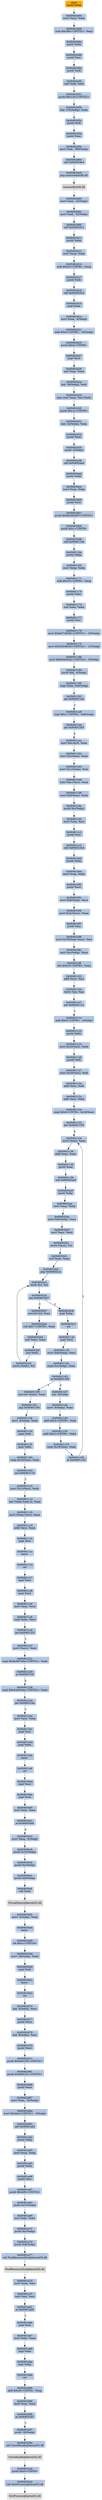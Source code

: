 digraph G {
node[shape=rectangle,style=filled,fillcolor=lightsteelblue,color=lightsteelblue]
bgcolor="transparent"
a0x00402d43pushl_ebp[label="start\npushl %ebp",fillcolor="orange",color="lightgrey"];
a0x00402d44movl_esp_ebp[label="0x00402d44\nmovl %esp, %ebp"];
a0x00402d46subl_0x384UINT32_esp[label="0x00402d46\nsubl $0x384<UINT32>, %esp"];
a0x00402d4cpushl_ebx[label="0x00402d4c\npushl %ebx"];
a0x00402d4dpushl_esi[label="0x00402d4d\npushl %esi"];
a0x00402d4epushl_edi[label="0x00402d4e\npushl %edi"];
a0x00402d4fxorl_edi_edi[label="0x00402d4f\nxorl %edi, %edi"];
a0x00402d51pushl_0x124UINT32[label="0x00402d51\npushl $0x124<UINT32>"];
a0x00402d56leal__376ebp__eax[label="0x00402d56\nleal -376(%ebp), %eax"];
a0x00402d5cpushl_edi[label="0x00402d5c\npushl %edi"];
a0x00402d5dpushl_eax[label="0x00402d5d\npushl %eax"];
a0x00402d5emovl_edi__380ebp_[label="0x00402d5e\nmovl %edi, -380(%ebp)"];
a0x00402d64call_0x004034e4[label="0x00402d64\ncall 0x004034e4"];
a0x004034e4jmp_memset_ntdll_dll[label="0x004034e4\njmp memset@ntdll.dll"];
memset_ntdll_dll[label="memset@ntdll.dll",fillcolor="lightgrey",color="lightgrey"];
a0x00402d69movl_edi__32ebp_[label="0x00402d69\nmovl %edi, -32(%ebp)"];
a0x00402d6cmovl_edi__52ebp_[label="0x00402d6c\nmovl %edi, -52(%ebp)"];
a0x00402d6fcall_0x00402d11[label="0x00402d6f\ncall 0x00402d11"];
a0x00402d11pushl_ebp[label="0x00402d11\npushl %ebp"];
a0x00402d12movl_esp_ebp[label="0x00402d12\nmovl %esp, %ebp"];
a0x00402d14subl_0x20UINT8_esp[label="0x00402d14\nsubl $0x20<UINT8>, %esp"];
a0x00402d17pushl_edi[label="0x00402d17\npushl %edi"];
a0x00402d18call_0x00402d1d[label="0x00402d18\ncall 0x00402d1d"];
a0x00402d1dpopl_eax[label="0x00402d1d\npopl %eax"];
a0x00402d1emovl_eax__4ebp_[label="0x00402d1e\nmovl %eax, -4(%ebp)"];
a0x00402d21andl_0x0UINT8__32ebp_[label="0x00402d21\nandl $0x0<UINT8>, -32(%ebp)"];
a0x00402d25pushl_0x6UINT8[label="0x00402d25\npushl $0x6<UINT8>"];
a0x00402d27popl_ecx[label="0x00402d27\npopl %ecx"];
a0x00402d28xorl_eax_eax[label="0x00402d28\nxorl %eax, %eax"];
a0x00402d2aleal__28ebp__edi[label="0x00402d2a\nleal -28(%ebp), %edi"];
a0x00402d2drepz_stosl_eax_es_edi_[label="0x00402d2d\nrepz stosl %eax, %es:(%edi)"];
a0x00402d2fpushl_0x1cUINT8[label="0x00402d2f\npushl $0x1c<UINT8>"];
a0x00402d31leal__32ebp__eax[label="0x00402d31\nleal -32(%ebp), %eax"];
a0x00402d34pushl_eax[label="0x00402d34\npushl %eax"];
a0x00402d35pushl__4ebp_[label="0x00402d35\npushl -4(%ebp)"];
a0x00402d38call_0x004034ad[label="0x00402d38\ncall 0x004034ad"];
a0x004034adpushl_ebp[label="0x004034ad\npushl %ebp"];
a0x004034aemovl_esp_ebp[label="0x004034ae\nmovl %esp, %ebp"];
a0x004034b0pushl_ecx[label="0x004034b0\npushl %ecx"];
a0x004034b1pushl_0x6a582465UINT32[label="0x004034b1\npushl $0x6a582465<UINT32>"];
a0x004034b6pushl_0x1UINT8[label="0x004034b6\npushl $0x1<UINT8>"];
a0x004034b8call_0x0040116e[label="0x004034b8\ncall 0x0040116e"];
a0x0040116epushl_ebp[label="0x0040116e\npushl %ebp"];
a0x0040116fmovl_esp_ebp[label="0x0040116f\nmovl %esp, %ebp"];
a0x00401171subl_0x10UINT8_esp[label="0x00401171\nsubl $0x10<UINT8>, %esp"];
a0x00401174pushl_ebx[label="0x00401174\npushl %ebx"];
a0x00401175xorl_ebx_ebx[label="0x00401175\nxorl %ebx, %ebx"];
a0x00401177pushl_esi[label="0x00401177\npushl %esi"];
a0x00401178movl_0x6e72656bUINT32__16ebp_[label="0x00401178\nmovl $0x6e72656b<UINT32>, -16(%ebp)"];
a0x0040117fmovl_0x32336c65UINT32__12ebp_[label="0x0040117f\nmovl $0x32336c65<UINT32>, -12(%ebp)"];
a0x00401186movl_0x6c6c642eUINT32__8ebp_[label="0x00401186\nmovl $0x6c6c642e<UINT32>, -8(%ebp)"];
a0x0040118dmovb_bl__4ebp_[label="0x0040118d\nmovb %bl, -4(%ebp)"];
a0x00401190cmpl_ebx_0x8ebp_[label="0x00401190\ncmpl %ebx, 0x8(%ebp)"];
a0x00401193jne_0x004011a6[label="0x00401193\njne 0x004011a6"];
a0x004011a6cmpl_0x1UINT8_0x8ebp_[label="0x004011a6\ncmpl $0x1<UINT8>, 0x8(%ebp)"];
a0x004011aajne_0x00401205[label="0x004011aa\njne 0x00401205"];
a0x004011acmovl_fs_0x30_eax[label="0x004011ac\nmovl %fs:0x30, %eax"];
a0x004011b2movl_0xceax__eax[label="0x004011b2\nmovl 0xc(%eax), %eax"];
a0x004011b5movl_0x1ceax__esi[label="0x004011b5\nmovl 0x1c(%eax), %esi"];
a0x004011b8lodsl_ds_esi__eax[label="0x004011b8\nlodsl %ds:(%esi), %eax"];
a0x004011b9movl_0x8eax__eax[label="0x004011b9\nmovl 0x8(%eax), %eax"];
a0x004011bcpushl_0xcebp_[label="0x004011bc\npushl 0xc(%ebp)"];
a0x004011bfmovl_eax_esi[label="0x004011bf\nmovl %eax, %esi"];
a0x004011c1pushl_esi[label="0x004011c1\npushl %esi"];
a0x004011c2call_0x004010ed[label="0x004011c2\ncall 0x004010ed"];
a0x004010edpushl_ebp[label="0x004010ed\npushl %ebp"];
a0x004010eemovl_esp_ebp[label="0x004010ee\nmovl %esp, %ebp"];
a0x004010f0pushl_ecx[label="0x004010f0\npushl %ecx"];
a0x004010f1movl_0x8ebp__ecx[label="0x004010f1\nmovl 0x8(%ebp), %ecx"];
a0x004010f4movl_0x3cecx__eax[label="0x004010f4\nmovl 0x3c(%ecx), %eax"];
a0x004010f7pushl_esi[label="0x004010f7\npushl %esi"];
a0x004010f8movl_0x78eaxecx__esi[label="0x004010f8\nmovl 0x78(%eax,%ecx), %esi"];
a0x004010fcmovl_0xcebp__eax[label="0x004010fc\nmovl 0xc(%ebp), %eax"];
a0x004010ffshrl_0x10UINT8_eax[label="0x004010ff\nshrl $0x10<UINT8>, %eax"];
a0x00401102addl_ecx_esi[label="0x00401102\naddl %ecx, %esi"];
a0x00401104testw_ax_ax[label="0x00401104\ntestw %ax, %ax"];
a0x00401107jne_0x0040111e[label="0x00401107\njne 0x0040111e"];
a0x0040111eandl_0x0UINT8__4ebp_[label="0x0040111e\nandl $0x0<UINT8>, -4(%ebp)"];
a0x00401122pushl_ebx[label="0x00401122\npushl %ebx"];
a0x00401123movl_0x24esi__ebx[label="0x00401123\nmovl 0x24(%esi), %ebx"];
a0x00401126pushl_edi[label="0x00401126\npushl %edi"];
a0x00401127movl_0x20esi__edi[label="0x00401127\nmovl 0x20(%esi), %edi"];
a0x0040112aaddl_ecx_edi[label="0x0040112a\naddl %ecx, %edi"];
a0x0040112caddl_ecx_ebx[label="0x0040112c\naddl %ecx, %ebx"];
a0x0040112ecmpl_0x0UINT8_0x18esi_[label="0x0040112e\ncmpl $0x0<UINT8>, 0x18(%esi)"];
a0x00401132jbe_0x00401158[label="0x00401132\njbe 0x00401158"];
a0x00401134movl_edi__eax[label="0x00401134\nmovl (%edi), %eax"];
a0x00401136addl_ecx_eax[label="0x00401136\naddl %ecx, %eax"];
a0x00401138pushl_eax[label="0x00401138\npushl %eax"];
a0x00401139call_0x004032a9[label="0x00401139\ncall 0x004032a9"];
a0x004032a9pushl_ebp[label="0x004032a9\npushl %ebp"];
a0x004032aamovl_esp_ebp[label="0x004032aa\nmovl %esp, %ebp"];
a0x004032acmovl_0x8ebp__ecx[label="0x004032ac\nmovl 0x8(%ebp), %ecx"];
a0x004032afmovl_ecx_edx[label="0x004032af\nmovl %ecx, %edx"];
a0x004032b1movb_ecx__cl[label="0x004032b1\nmovb (%ecx), %cl"];
a0x004032b3xorl_eax_eax[label="0x004032b3\nxorl %eax, %eax"];
a0x004032b5jmp_0x004032c2[label="0x004032b5\njmp 0x004032c2"];
a0x004032c2testb_cl_cl[label="0x004032c2\ntestb %cl, %cl"];
a0x004032c4jne_0x004032b7[label="0x004032c4\njne 0x004032b7"];
a0x004032b7movsbl_cl_ecx[label="0x004032b7\nmovsbl %cl, %ecx"];
a0x004032baroll_0x7UINT8_eax[label="0x004032ba\nroll $0x7<UINT8>, %eax"];
a0x004032bdxorl_ecx_eax[label="0x004032bd\nxorl %ecx, %eax"];
a0x004032bfincl_edx[label="0x004032bf\nincl %edx"];
a0x004032c0movb_edx__cl[label="0x004032c0\nmovb (%edx), %cl"];
a0x004032c6popl_ebp[label="0x004032c6\npopl %ebp"];
a0x004032c7ret[label="0x004032c7\nret"];
a0x0040113epopl_ecx[label="0x0040113e\npopl %ecx"];
a0x0040113fmovl_0x8ebp__ecx[label="0x0040113f\nmovl 0x8(%ebp), %ecx"];
a0x00401142cmpl_0xcebp__eax[label="0x00401142\ncmpl 0xc(%ebp), %eax"];
a0x00401145je_0x00401169[label="0x00401145\nje 0x00401169"];
a0x00401147incl__4ebp_[label="0x00401147\nincl -4(%ebp)"];
a0x0040114amovl__4ebp__eax[label="0x0040114a\nmovl -4(%ebp), %eax"];
a0x0040114daddl_0x4UINT8_edi[label="0x0040114d\naddl $0x4<UINT8>, %edi"];
a0x00401150addl_0x2UINT8_ebx[label="0x00401150\naddl $0x2<UINT8>, %ebx"];
a0x00401153cmpl_0x18esi__eax[label="0x00401153\ncmpl 0x18(%esi), %eax"];
a0x00401156jb_0x00401134[label="0x00401156\njb 0x00401134"];
a0x00401169movzwl_ebx__eax[label="0x00401169\nmovzwl (%ebx), %eax"];
a0x0040116cjmp_0x0040115b[label="0x0040116c\njmp 0x0040115b"];
a0x0040115bmovl__4ebp__edx[label="0x0040115b\nmovl -4(%ebp), %edx"];
a0x0040115epopl_edi[label="0x0040115e\npopl %edi"];
a0x0040115fpopl_ebx[label="0x0040115f\npopl %ebx"];
a0x00401160cmpl_0x18esi__edx[label="0x00401160\ncmpl 0x18(%esi), %edx"];
a0x00401163jne_0x00401110[label="0x00401163\njne 0x00401110"];
a0x00401110movl_0x1cesi__edx[label="0x00401110\nmovl 0x1c(%esi), %edx"];
a0x00401113leal_edxeax4__eax[label="0x00401113\nleal (%edx,%eax,4), %eax"];
a0x00401116movl_eaxecx__eax[label="0x00401116\nmovl (%eax,%ecx), %eax"];
a0x00401119addl_ecx_eax[label="0x00401119\naddl %ecx, %eax"];
a0x0040111bpopl_esi[label="0x0040111b\npopl %esi"];
a0x0040111cleave_[label="0x0040111c\nleave "];
a0x0040111dret[label="0x0040111d\nret"];
a0x004011c7popl_ecx[label="0x004011c7\npopl %ecx"];
a0x004011c8popl_ecx[label="0x004011c8\npopl %ecx"];
a0x004011c9movl_eax_ecx[label="0x004011c9\nmovl %eax, %ecx"];
a0x004011cbcmpl_ebx_ecx[label="0x004011cb\ncmpl %ebx, %ecx"];
a0x004011cdjne_0x0040121f[label="0x004011cd\njne 0x0040121f"];
a0x0040121fmovl_ecx__eax[label="0x0040121f\nmovl (%ecx), %eax"];
a0x00401221cmpl_0x6c64746eUINT32_eax[label="0x00401221\ncmpl $0x6c64746e<UINT32>, %eax"];
a0x00401226je_0x0040122f[label="0x00401226\nje 0x0040122f"];
a0x00401228cmpl_0x4c44544eUINT32_eax[label="0x00401228\ncmpl $0x4c44544e<UINT32>, %eax"];
a0x0040122djne_0x0040124a[label="0x0040122d\njne 0x0040124a"];
a0x0040124amovl_ecx_eax[label="0x0040124a\nmovl %ecx, %eax"];
a0x0040124cpopl_esi[label="0x0040124c\npopl %esi"];
a0x0040124dpopl_ebx[label="0x0040124d\npopl %ebx"];
a0x0040124eleave_[label="0x0040124e\nleave "];
a0x0040124fret[label="0x0040124f\nret"];
a0x004034bdpopl_ecx[label="0x004034bd\npopl %ecx"];
a0x004034bepopl_ecx[label="0x004034be\npopl %ecx"];
a0x004034bftestl_eax_eax[label="0x004034bf\ntestl %eax, %eax"];
a0x004034c1je_0x004034d4[label="0x004034c1\nje 0x004034d4"];
a0x004034c3movl_esp__4ebp_[label="0x004034c3\nmovl %esp, -4(%ebp)"];
a0x004034c6pushl_0x10ebp_[label="0x004034c6\npushl 0x10(%ebp)"];
a0x004034c9pushl_0xcebp_[label="0x004034c9\npushl 0xc(%ebp)"];
a0x004034ccpushl_0x8ebp_[label="0x004034cc\npushl 0x8(%ebp)"];
a0x004034cfcall_eax[label="0x004034cf\ncall %eax"];
VirtualQuery_kernel32_dll[label="VirtualQuery@kernel32.dll",fillcolor="lightgrey",color="lightgrey"];
a0x004034d1movl__4ebp__esp[label="0x004034d1\nmovl -4(%ebp), %esp"];
a0x004034d4leave_[label="0x004034d4\nleave "];
a0x004034d5ret_0xcUINT16[label="0x004034d5\nret $0xc<UINT16>"];
a0x00402d3dmovl__28ebp__eax[label="0x00402d3d\nmovl -28(%ebp), %eax"];
a0x00402d40popl_edi[label="0x00402d40\npopl %edi"];
a0x00402d41leave_[label="0x00402d41\nleave "];
a0x00402d42ret[label="0x00402d42\nret"];
a0x00402d74leal__4ebp__ecx[label="0x00402d74\nleal -4(%ebp), %ecx"];
a0x00402d77pushl_ecx[label="0x00402d77\npushl %ecx"];
a0x00402d78leal__8ebp__ecx[label="0x00402d78\nleal -8(%ebp), %ecx"];
a0x00402d7bpushl_ecx[label="0x00402d7b\npushl %ecx"];
a0x00402d7cpushl_0x404160UINT32[label="0x00402d7c\npushl $0x404160<UINT32>"];
a0x00402d81pushl_0x40415cUINT32[label="0x00402d81\npushl $0x40415c<UINT32>"];
a0x00402d86pushl_eax[label="0x00402d86\npushl %eax"];
a0x00402d87movl_eax__24ebp_[label="0x00402d87\nmovl %eax, -24(%ebp)"];
a0x00402d8amovl_0x4e0UINT32__4ebp_[label="0x00402d8a\nmovl $0x4e0<UINT32>, -4(%ebp)"];
a0x00402d91call_0x00401a62[label="0x00402d91\ncall 0x00401a62"];
a0x00401a62pushl_ebp[label="0x00401a62\npushl %ebp"];
a0x00401a63movl_esp_ebp[label="0x00401a63\nmovl %esp, %ebp"];
a0x00401a65pushl_ebx[label="0x00401a65\npushl %ebx"];
a0x00401a66pushl_esi[label="0x00401a66\npushl %esi"];
a0x00401a67pushl_0x409UINT32[label="0x00401a67\npushl $0x409<UINT32>"];
a0x00401a6cpushl_0x10ebp_[label="0x00401a6c\npushl 0x10(%ebp)"];
a0x00401a6fxorl_ebx_ebx[label="0x00401a6f\nxorl %ebx, %ebx"];
a0x00401a71pushl_0xcebp_[label="0x00401a71\npushl 0xc(%ebp)"];
a0x00401a74pushl_0x8ebp_[label="0x00401a74\npushl 0x8(%ebp)"];
a0x00401a77call_FindResourceExA_kernel32_dll[label="0x00401a77\ncall FindResourceExA@kernel32.dll"];
FindResourceExA_kernel32_dll[label="FindResourceExA@kernel32.dll",fillcolor="lightgrey",color="lightgrey"];
a0x00401a7dmovl_eax_esi[label="0x00401a7d\nmovl %eax, %esi"];
a0x00401a7ftestl_esi_esi[label="0x00401a7f\ntestl %esi, %esi"];
a0x00401a81je_0x00401ab6[label="0x00401a81\nje 0x00401ab6"];
a0x00401ab6popl_esi[label="0x00401ab6\npopl %esi"];
a0x00401ab7movl_ebx_eax[label="0x00401ab7\nmovl %ebx, %eax"];
a0x00401ab9popl_ebx[label="0x00401ab9\npopl %ebx"];
a0x00401abapopl_ebp[label="0x00401aba\npopl %ebp"];
a0x00401abbret[label="0x00401abb\nret"];
a0x00402d96addl_0x20UINT8_esp[label="0x00402d96\naddl $0x20<UINT8>, %esp"];
a0x00402d99testl_eax_eax[label="0x00402d99\ntestl %eax, %eax"];
a0x00402d9bje_0x00403297[label="0x00402d9b\nje 0x00403297"];
a0x00403297pushl__28ebp_[label="0x00403297\npushl -28(%ebp)"];
a0x0040329acall_CloseHandle_kernel32_dll[label="0x0040329a\ncall CloseHandle@kernel32.dll"];
CloseHandle_kernel32_dll[label="CloseHandle@kernel32.dll",fillcolor="lightgrey",color="lightgrey"];
a0x004032a0pushl_0x0UINT8[label="0x004032a0\npushl $0x0<UINT8>"];
a0x004032a2call_ExitProcess_kernel32_dll[label="0x004032a2\ncall ExitProcess@kernel32.dll"];
ExitProcess_kernel32_dll[label="ExitProcess@kernel32.dll",fillcolor="lightgrey",color="lightgrey"];
a0x00402d43pushl_ebp -> a0x00402d44movl_esp_ebp [color="#000000"];
a0x00402d44movl_esp_ebp -> a0x00402d46subl_0x384UINT32_esp [color="#000000"];
a0x00402d46subl_0x384UINT32_esp -> a0x00402d4cpushl_ebx [color="#000000"];
a0x00402d4cpushl_ebx -> a0x00402d4dpushl_esi [color="#000000"];
a0x00402d4dpushl_esi -> a0x00402d4epushl_edi [color="#000000"];
a0x00402d4epushl_edi -> a0x00402d4fxorl_edi_edi [color="#000000"];
a0x00402d4fxorl_edi_edi -> a0x00402d51pushl_0x124UINT32 [color="#000000"];
a0x00402d51pushl_0x124UINT32 -> a0x00402d56leal__376ebp__eax [color="#000000"];
a0x00402d56leal__376ebp__eax -> a0x00402d5cpushl_edi [color="#000000"];
a0x00402d5cpushl_edi -> a0x00402d5dpushl_eax [color="#000000"];
a0x00402d5dpushl_eax -> a0x00402d5emovl_edi__380ebp_ [color="#000000"];
a0x00402d5emovl_edi__380ebp_ -> a0x00402d64call_0x004034e4 [color="#000000"];
a0x00402d64call_0x004034e4 -> a0x004034e4jmp_memset_ntdll_dll [color="#000000"];
a0x004034e4jmp_memset_ntdll_dll -> memset_ntdll_dll [color="#000000"];
memset_ntdll_dll -> a0x00402d69movl_edi__32ebp_ [color="#000000"];
a0x00402d69movl_edi__32ebp_ -> a0x00402d6cmovl_edi__52ebp_ [color="#000000"];
a0x00402d6cmovl_edi__52ebp_ -> a0x00402d6fcall_0x00402d11 [color="#000000"];
a0x00402d6fcall_0x00402d11 -> a0x00402d11pushl_ebp [color="#000000"];
a0x00402d11pushl_ebp -> a0x00402d12movl_esp_ebp [color="#000000"];
a0x00402d12movl_esp_ebp -> a0x00402d14subl_0x20UINT8_esp [color="#000000"];
a0x00402d14subl_0x20UINT8_esp -> a0x00402d17pushl_edi [color="#000000"];
a0x00402d17pushl_edi -> a0x00402d18call_0x00402d1d [color="#000000"];
a0x00402d18call_0x00402d1d -> a0x00402d1dpopl_eax [color="#000000"];
a0x00402d1dpopl_eax -> a0x00402d1emovl_eax__4ebp_ [color="#000000"];
a0x00402d1emovl_eax__4ebp_ -> a0x00402d21andl_0x0UINT8__32ebp_ [color="#000000"];
a0x00402d21andl_0x0UINT8__32ebp_ -> a0x00402d25pushl_0x6UINT8 [color="#000000"];
a0x00402d25pushl_0x6UINT8 -> a0x00402d27popl_ecx [color="#000000"];
a0x00402d27popl_ecx -> a0x00402d28xorl_eax_eax [color="#000000"];
a0x00402d28xorl_eax_eax -> a0x00402d2aleal__28ebp__edi [color="#000000"];
a0x00402d2aleal__28ebp__edi -> a0x00402d2drepz_stosl_eax_es_edi_ [color="#000000"];
a0x00402d2drepz_stosl_eax_es_edi_ -> a0x00402d2fpushl_0x1cUINT8 [color="#000000"];
a0x00402d2fpushl_0x1cUINT8 -> a0x00402d31leal__32ebp__eax [color="#000000"];
a0x00402d31leal__32ebp__eax -> a0x00402d34pushl_eax [color="#000000"];
a0x00402d34pushl_eax -> a0x00402d35pushl__4ebp_ [color="#000000"];
a0x00402d35pushl__4ebp_ -> a0x00402d38call_0x004034ad [color="#000000"];
a0x00402d38call_0x004034ad -> a0x004034adpushl_ebp [color="#000000"];
a0x004034adpushl_ebp -> a0x004034aemovl_esp_ebp [color="#000000"];
a0x004034aemovl_esp_ebp -> a0x004034b0pushl_ecx [color="#000000"];
a0x004034b0pushl_ecx -> a0x004034b1pushl_0x6a582465UINT32 [color="#000000"];
a0x004034b1pushl_0x6a582465UINT32 -> a0x004034b6pushl_0x1UINT8 [color="#000000"];
a0x004034b6pushl_0x1UINT8 -> a0x004034b8call_0x0040116e [color="#000000"];
a0x004034b8call_0x0040116e -> a0x0040116epushl_ebp [color="#000000"];
a0x0040116epushl_ebp -> a0x0040116fmovl_esp_ebp [color="#000000"];
a0x0040116fmovl_esp_ebp -> a0x00401171subl_0x10UINT8_esp [color="#000000"];
a0x00401171subl_0x10UINT8_esp -> a0x00401174pushl_ebx [color="#000000"];
a0x00401174pushl_ebx -> a0x00401175xorl_ebx_ebx [color="#000000"];
a0x00401175xorl_ebx_ebx -> a0x00401177pushl_esi [color="#000000"];
a0x00401177pushl_esi -> a0x00401178movl_0x6e72656bUINT32__16ebp_ [color="#000000"];
a0x00401178movl_0x6e72656bUINT32__16ebp_ -> a0x0040117fmovl_0x32336c65UINT32__12ebp_ [color="#000000"];
a0x0040117fmovl_0x32336c65UINT32__12ebp_ -> a0x00401186movl_0x6c6c642eUINT32__8ebp_ [color="#000000"];
a0x00401186movl_0x6c6c642eUINT32__8ebp_ -> a0x0040118dmovb_bl__4ebp_ [color="#000000"];
a0x0040118dmovb_bl__4ebp_ -> a0x00401190cmpl_ebx_0x8ebp_ [color="#000000"];
a0x00401190cmpl_ebx_0x8ebp_ -> a0x00401193jne_0x004011a6 [color="#000000"];
a0x00401193jne_0x004011a6 -> a0x004011a6cmpl_0x1UINT8_0x8ebp_ [color="#000000",label="T"];
a0x004011a6cmpl_0x1UINT8_0x8ebp_ -> a0x004011aajne_0x00401205 [color="#000000"];
a0x004011aajne_0x00401205 -> a0x004011acmovl_fs_0x30_eax [color="#000000",label="F"];
a0x004011acmovl_fs_0x30_eax -> a0x004011b2movl_0xceax__eax [color="#000000"];
a0x004011b2movl_0xceax__eax -> a0x004011b5movl_0x1ceax__esi [color="#000000"];
a0x004011b5movl_0x1ceax__esi -> a0x004011b8lodsl_ds_esi__eax [color="#000000"];
a0x004011b8lodsl_ds_esi__eax -> a0x004011b9movl_0x8eax__eax [color="#000000"];
a0x004011b9movl_0x8eax__eax -> a0x004011bcpushl_0xcebp_ [color="#000000"];
a0x004011bcpushl_0xcebp_ -> a0x004011bfmovl_eax_esi [color="#000000"];
a0x004011bfmovl_eax_esi -> a0x004011c1pushl_esi [color="#000000"];
a0x004011c1pushl_esi -> a0x004011c2call_0x004010ed [color="#000000"];
a0x004011c2call_0x004010ed -> a0x004010edpushl_ebp [color="#000000"];
a0x004010edpushl_ebp -> a0x004010eemovl_esp_ebp [color="#000000"];
a0x004010eemovl_esp_ebp -> a0x004010f0pushl_ecx [color="#000000"];
a0x004010f0pushl_ecx -> a0x004010f1movl_0x8ebp__ecx [color="#000000"];
a0x004010f1movl_0x8ebp__ecx -> a0x004010f4movl_0x3cecx__eax [color="#000000"];
a0x004010f4movl_0x3cecx__eax -> a0x004010f7pushl_esi [color="#000000"];
a0x004010f7pushl_esi -> a0x004010f8movl_0x78eaxecx__esi [color="#000000"];
a0x004010f8movl_0x78eaxecx__esi -> a0x004010fcmovl_0xcebp__eax [color="#000000"];
a0x004010fcmovl_0xcebp__eax -> a0x004010ffshrl_0x10UINT8_eax [color="#000000"];
a0x004010ffshrl_0x10UINT8_eax -> a0x00401102addl_ecx_esi [color="#000000"];
a0x00401102addl_ecx_esi -> a0x00401104testw_ax_ax [color="#000000"];
a0x00401104testw_ax_ax -> a0x00401107jne_0x0040111e [color="#000000"];
a0x00401107jne_0x0040111e -> a0x0040111eandl_0x0UINT8__4ebp_ [color="#000000",label="T"];
a0x0040111eandl_0x0UINT8__4ebp_ -> a0x00401122pushl_ebx [color="#000000"];
a0x00401122pushl_ebx -> a0x00401123movl_0x24esi__ebx [color="#000000"];
a0x00401123movl_0x24esi__ebx -> a0x00401126pushl_edi [color="#000000"];
a0x00401126pushl_edi -> a0x00401127movl_0x20esi__edi [color="#000000"];
a0x00401127movl_0x20esi__edi -> a0x0040112aaddl_ecx_edi [color="#000000"];
a0x0040112aaddl_ecx_edi -> a0x0040112caddl_ecx_ebx [color="#000000"];
a0x0040112caddl_ecx_ebx -> a0x0040112ecmpl_0x0UINT8_0x18esi_ [color="#000000"];
a0x0040112ecmpl_0x0UINT8_0x18esi_ -> a0x00401132jbe_0x00401158 [color="#000000"];
a0x00401132jbe_0x00401158 -> a0x00401134movl_edi__eax [color="#000000",label="F"];
a0x00401134movl_edi__eax -> a0x00401136addl_ecx_eax [color="#000000"];
a0x00401136addl_ecx_eax -> a0x00401138pushl_eax [color="#000000"];
a0x00401138pushl_eax -> a0x00401139call_0x004032a9 [color="#000000"];
a0x00401139call_0x004032a9 -> a0x004032a9pushl_ebp [color="#000000"];
a0x004032a9pushl_ebp -> a0x004032aamovl_esp_ebp [color="#000000"];
a0x004032aamovl_esp_ebp -> a0x004032acmovl_0x8ebp__ecx [color="#000000"];
a0x004032acmovl_0x8ebp__ecx -> a0x004032afmovl_ecx_edx [color="#000000"];
a0x004032afmovl_ecx_edx -> a0x004032b1movb_ecx__cl [color="#000000"];
a0x004032b1movb_ecx__cl -> a0x004032b3xorl_eax_eax [color="#000000"];
a0x004032b3xorl_eax_eax -> a0x004032b5jmp_0x004032c2 [color="#000000"];
a0x004032b5jmp_0x004032c2 -> a0x004032c2testb_cl_cl [color="#000000"];
a0x004032c2testb_cl_cl -> a0x004032c4jne_0x004032b7 [color="#000000"];
a0x004032c4jne_0x004032b7 -> a0x004032b7movsbl_cl_ecx [color="#000000",label="T"];
a0x004032b7movsbl_cl_ecx -> a0x004032baroll_0x7UINT8_eax [color="#000000"];
a0x004032baroll_0x7UINT8_eax -> a0x004032bdxorl_ecx_eax [color="#000000"];
a0x004032bdxorl_ecx_eax -> a0x004032bfincl_edx [color="#000000"];
a0x004032bfincl_edx -> a0x004032c0movb_edx__cl [color="#000000"];
a0x004032c0movb_edx__cl -> a0x004032c2testb_cl_cl [color="#000000"];
a0x004032c4jne_0x004032b7 -> a0x004032c6popl_ebp [color="#000000",label="F"];
a0x004032c6popl_ebp -> a0x004032c7ret [color="#000000"];
a0x004032c7ret -> a0x0040113epopl_ecx [color="#000000"];
a0x0040113epopl_ecx -> a0x0040113fmovl_0x8ebp__ecx [color="#000000"];
a0x0040113fmovl_0x8ebp__ecx -> a0x00401142cmpl_0xcebp__eax [color="#000000"];
a0x00401142cmpl_0xcebp__eax -> a0x00401145je_0x00401169 [color="#000000"];
a0x00401145je_0x00401169 -> a0x00401147incl__4ebp_ [color="#000000",label="F"];
a0x00401147incl__4ebp_ -> a0x0040114amovl__4ebp__eax [color="#000000"];
a0x0040114amovl__4ebp__eax -> a0x0040114daddl_0x4UINT8_edi [color="#000000"];
a0x0040114daddl_0x4UINT8_edi -> a0x00401150addl_0x2UINT8_ebx [color="#000000"];
a0x00401150addl_0x2UINT8_ebx -> a0x00401153cmpl_0x18esi__eax [color="#000000"];
a0x00401153cmpl_0x18esi__eax -> a0x00401156jb_0x00401134 [color="#000000"];
a0x00401156jb_0x00401134 -> a0x00401134movl_edi__eax [color="#000000",label="T"];
a0x00401145je_0x00401169 -> a0x00401169movzwl_ebx__eax [color="#000000",label="T"];
a0x00401169movzwl_ebx__eax -> a0x0040116cjmp_0x0040115b [color="#000000"];
a0x0040116cjmp_0x0040115b -> a0x0040115bmovl__4ebp__edx [color="#000000"];
a0x0040115bmovl__4ebp__edx -> a0x0040115epopl_edi [color="#000000"];
a0x0040115epopl_edi -> a0x0040115fpopl_ebx [color="#000000"];
a0x0040115fpopl_ebx -> a0x00401160cmpl_0x18esi__edx [color="#000000"];
a0x00401160cmpl_0x18esi__edx -> a0x00401163jne_0x00401110 [color="#000000"];
a0x00401163jne_0x00401110 -> a0x00401110movl_0x1cesi__edx [color="#000000",label="T"];
a0x00401110movl_0x1cesi__edx -> a0x00401113leal_edxeax4__eax [color="#000000"];
a0x00401113leal_edxeax4__eax -> a0x00401116movl_eaxecx__eax [color="#000000"];
a0x00401116movl_eaxecx__eax -> a0x00401119addl_ecx_eax [color="#000000"];
a0x00401119addl_ecx_eax -> a0x0040111bpopl_esi [color="#000000"];
a0x0040111bpopl_esi -> a0x0040111cleave_ [color="#000000"];
a0x0040111cleave_ -> a0x0040111dret [color="#000000"];
a0x0040111dret -> a0x004011c7popl_ecx [color="#000000"];
a0x004011c7popl_ecx -> a0x004011c8popl_ecx [color="#000000"];
a0x004011c8popl_ecx -> a0x004011c9movl_eax_ecx [color="#000000"];
a0x004011c9movl_eax_ecx -> a0x004011cbcmpl_ebx_ecx [color="#000000"];
a0x004011cbcmpl_ebx_ecx -> a0x004011cdjne_0x0040121f [color="#000000"];
a0x004011cdjne_0x0040121f -> a0x0040121fmovl_ecx__eax [color="#000000",label="T"];
a0x0040121fmovl_ecx__eax -> a0x00401221cmpl_0x6c64746eUINT32_eax [color="#000000"];
a0x00401221cmpl_0x6c64746eUINT32_eax -> a0x00401226je_0x0040122f [color="#000000"];
a0x00401226je_0x0040122f -> a0x00401228cmpl_0x4c44544eUINT32_eax [color="#000000",label="F"];
a0x00401228cmpl_0x4c44544eUINT32_eax -> a0x0040122djne_0x0040124a [color="#000000"];
a0x0040122djne_0x0040124a -> a0x0040124amovl_ecx_eax [color="#000000",label="T"];
a0x0040124amovl_ecx_eax -> a0x0040124cpopl_esi [color="#000000"];
a0x0040124cpopl_esi -> a0x0040124dpopl_ebx [color="#000000"];
a0x0040124dpopl_ebx -> a0x0040124eleave_ [color="#000000"];
a0x0040124eleave_ -> a0x0040124fret [color="#000000"];
a0x0040124fret -> a0x004034bdpopl_ecx [color="#000000"];
a0x004034bdpopl_ecx -> a0x004034bepopl_ecx [color="#000000"];
a0x004034bepopl_ecx -> a0x004034bftestl_eax_eax [color="#000000"];
a0x004034bftestl_eax_eax -> a0x004034c1je_0x004034d4 [color="#000000"];
a0x004034c1je_0x004034d4 -> a0x004034c3movl_esp__4ebp_ [color="#000000",label="F"];
a0x004034c3movl_esp__4ebp_ -> a0x004034c6pushl_0x10ebp_ [color="#000000"];
a0x004034c6pushl_0x10ebp_ -> a0x004034c9pushl_0xcebp_ [color="#000000"];
a0x004034c9pushl_0xcebp_ -> a0x004034ccpushl_0x8ebp_ [color="#000000"];
a0x004034ccpushl_0x8ebp_ -> a0x004034cfcall_eax [color="#000000"];
a0x004034cfcall_eax -> VirtualQuery_kernel32_dll [color="#000000"];
VirtualQuery_kernel32_dll -> a0x004034d1movl__4ebp__esp [color="#000000"];
a0x004034d1movl__4ebp__esp -> a0x004034d4leave_ [color="#000000"];
a0x004034d4leave_ -> a0x004034d5ret_0xcUINT16 [color="#000000"];
a0x004034d5ret_0xcUINT16 -> a0x00402d3dmovl__28ebp__eax [color="#000000"];
a0x00402d3dmovl__28ebp__eax -> a0x00402d40popl_edi [color="#000000"];
a0x00402d40popl_edi -> a0x00402d41leave_ [color="#000000"];
a0x00402d41leave_ -> a0x00402d42ret [color="#000000"];
a0x00402d42ret -> a0x00402d74leal__4ebp__ecx [color="#000000"];
a0x00402d74leal__4ebp__ecx -> a0x00402d77pushl_ecx [color="#000000"];
a0x00402d77pushl_ecx -> a0x00402d78leal__8ebp__ecx [color="#000000"];
a0x00402d78leal__8ebp__ecx -> a0x00402d7bpushl_ecx [color="#000000"];
a0x00402d7bpushl_ecx -> a0x00402d7cpushl_0x404160UINT32 [color="#000000"];
a0x00402d7cpushl_0x404160UINT32 -> a0x00402d81pushl_0x40415cUINT32 [color="#000000"];
a0x00402d81pushl_0x40415cUINT32 -> a0x00402d86pushl_eax [color="#000000"];
a0x00402d86pushl_eax -> a0x00402d87movl_eax__24ebp_ [color="#000000"];
a0x00402d87movl_eax__24ebp_ -> a0x00402d8amovl_0x4e0UINT32__4ebp_ [color="#000000"];
a0x00402d8amovl_0x4e0UINT32__4ebp_ -> a0x00402d91call_0x00401a62 [color="#000000"];
a0x00402d91call_0x00401a62 -> a0x00401a62pushl_ebp [color="#000000"];
a0x00401a62pushl_ebp -> a0x00401a63movl_esp_ebp [color="#000000"];
a0x00401a63movl_esp_ebp -> a0x00401a65pushl_ebx [color="#000000"];
a0x00401a65pushl_ebx -> a0x00401a66pushl_esi [color="#000000"];
a0x00401a66pushl_esi -> a0x00401a67pushl_0x409UINT32 [color="#000000"];
a0x00401a67pushl_0x409UINT32 -> a0x00401a6cpushl_0x10ebp_ [color="#000000"];
a0x00401a6cpushl_0x10ebp_ -> a0x00401a6fxorl_ebx_ebx [color="#000000"];
a0x00401a6fxorl_ebx_ebx -> a0x00401a71pushl_0xcebp_ [color="#000000"];
a0x00401a71pushl_0xcebp_ -> a0x00401a74pushl_0x8ebp_ [color="#000000"];
a0x00401a74pushl_0x8ebp_ -> a0x00401a77call_FindResourceExA_kernel32_dll [color="#000000"];
a0x00401a77call_FindResourceExA_kernel32_dll -> FindResourceExA_kernel32_dll [color="#000000"];
FindResourceExA_kernel32_dll -> a0x00401a7dmovl_eax_esi [color="#000000"];
a0x00401a7dmovl_eax_esi -> a0x00401a7ftestl_esi_esi [color="#000000"];
a0x00401a7ftestl_esi_esi -> a0x00401a81je_0x00401ab6 [color="#000000"];
a0x00401a81je_0x00401ab6 -> a0x00401ab6popl_esi [color="#000000",label="T"];
a0x00401ab6popl_esi -> a0x00401ab7movl_ebx_eax [color="#000000"];
a0x00401ab7movl_ebx_eax -> a0x00401ab9popl_ebx [color="#000000"];
a0x00401ab9popl_ebx -> a0x00401abapopl_ebp [color="#000000"];
a0x00401abapopl_ebp -> a0x00401abbret [color="#000000"];
a0x00401abbret -> a0x00402d96addl_0x20UINT8_esp [color="#000000"];
a0x00402d96addl_0x20UINT8_esp -> a0x00402d99testl_eax_eax [color="#000000"];
a0x00402d99testl_eax_eax -> a0x00402d9bje_0x00403297 [color="#000000"];
a0x00402d9bje_0x00403297 -> a0x00403297pushl__28ebp_ [color="#000000",label="T"];
a0x00403297pushl__28ebp_ -> a0x0040329acall_CloseHandle_kernel32_dll [color="#000000"];
a0x0040329acall_CloseHandle_kernel32_dll -> CloseHandle_kernel32_dll [color="#000000"];
CloseHandle_kernel32_dll -> a0x004032a0pushl_0x0UINT8 [color="#000000"];
a0x004032a0pushl_0x0UINT8 -> a0x004032a2call_ExitProcess_kernel32_dll [color="#000000"];
a0x004032a2call_ExitProcess_kernel32_dll -> ExitProcess_kernel32_dll [color="#000000"];
}
